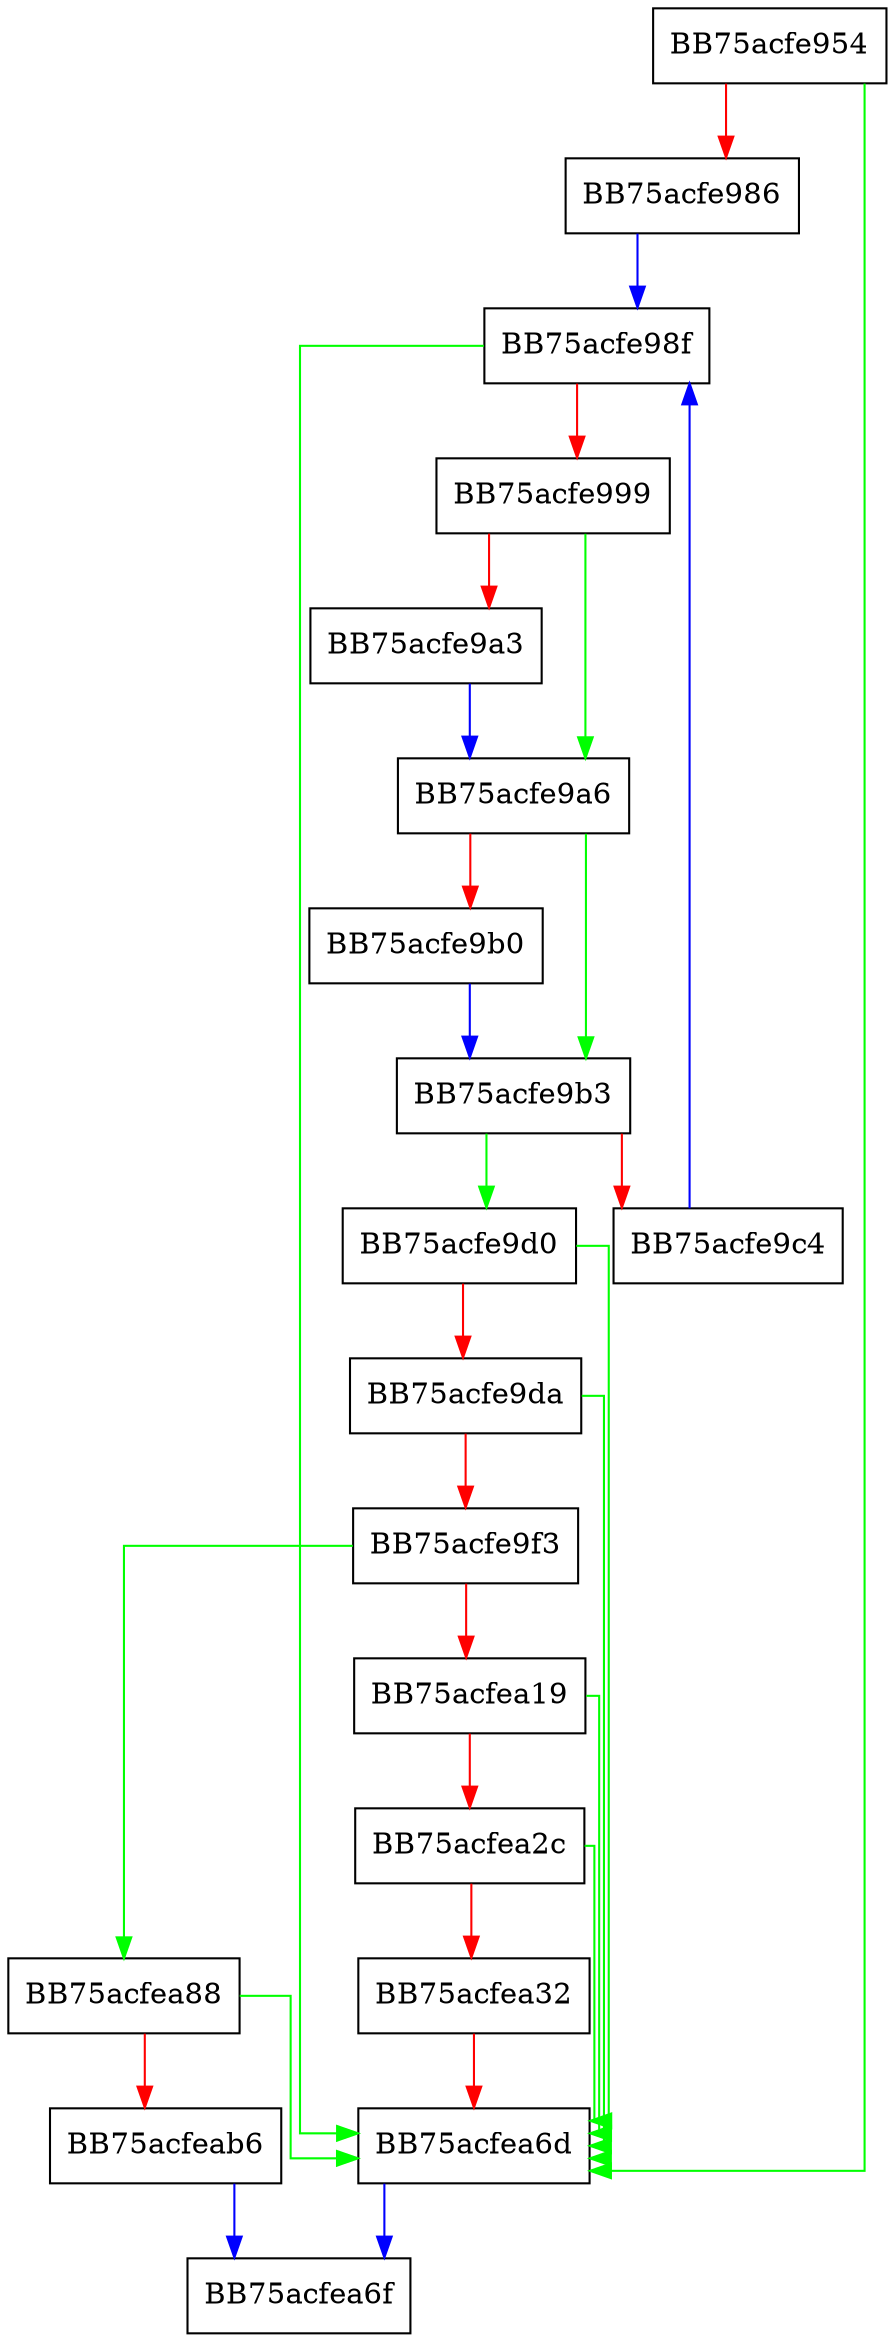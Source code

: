 digraph ReadFileVolumeAccess {
  node [shape="box"];
  graph [splines=ortho];
  BB75acfe954 -> BB75acfea6d [color="green"];
  BB75acfe954 -> BB75acfe986 [color="red"];
  BB75acfe986 -> BB75acfe98f [color="blue"];
  BB75acfe98f -> BB75acfea6d [color="green"];
  BB75acfe98f -> BB75acfe999 [color="red"];
  BB75acfe999 -> BB75acfe9a6 [color="green"];
  BB75acfe999 -> BB75acfe9a3 [color="red"];
  BB75acfe9a3 -> BB75acfe9a6 [color="blue"];
  BB75acfe9a6 -> BB75acfe9b3 [color="green"];
  BB75acfe9a6 -> BB75acfe9b0 [color="red"];
  BB75acfe9b0 -> BB75acfe9b3 [color="blue"];
  BB75acfe9b3 -> BB75acfe9d0 [color="green"];
  BB75acfe9b3 -> BB75acfe9c4 [color="red"];
  BB75acfe9c4 -> BB75acfe98f [color="blue"];
  BB75acfe9d0 -> BB75acfea6d [color="green"];
  BB75acfe9d0 -> BB75acfe9da [color="red"];
  BB75acfe9da -> BB75acfea6d [color="green"];
  BB75acfe9da -> BB75acfe9f3 [color="red"];
  BB75acfe9f3 -> BB75acfea88 [color="green"];
  BB75acfe9f3 -> BB75acfea19 [color="red"];
  BB75acfea19 -> BB75acfea6d [color="green"];
  BB75acfea19 -> BB75acfea2c [color="red"];
  BB75acfea2c -> BB75acfea6d [color="green"];
  BB75acfea2c -> BB75acfea32 [color="red"];
  BB75acfea32 -> BB75acfea6d [color="red"];
  BB75acfea6d -> BB75acfea6f [color="blue"];
  BB75acfea88 -> BB75acfea6d [color="green"];
  BB75acfea88 -> BB75acfeab6 [color="red"];
  BB75acfeab6 -> BB75acfea6f [color="blue"];
}
